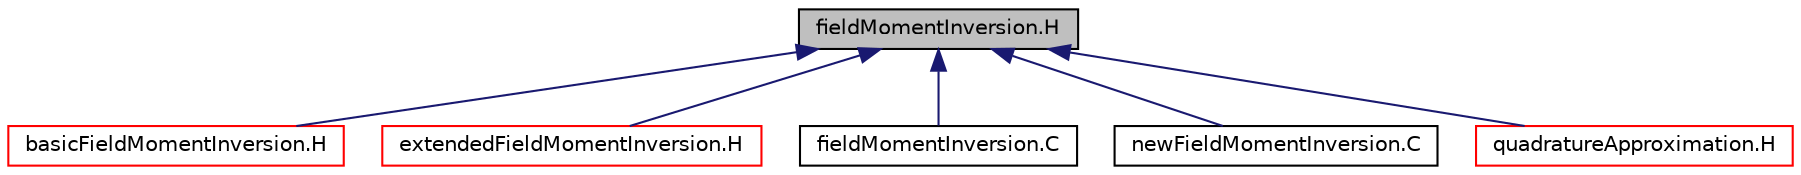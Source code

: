 digraph "fieldMomentInversion.H"
{
  bgcolor="transparent";
  edge [fontname="Helvetica",fontsize="10",labelfontname="Helvetica",labelfontsize="10"];
  node [fontname="Helvetica",fontsize="10",shape=record];
  Node1 [label="fieldMomentInversion.H",height=0.2,width=0.4,color="black", fillcolor="grey75", style="filled", fontcolor="black"];
  Node1 -> Node2 [dir="back",color="midnightblue",fontsize="10",style="solid",fontname="Helvetica"];
  Node2 [label="basicFieldMomentInversion.H",height=0.2,width=0.4,color="red",URL="$a00085.html"];
  Node1 -> Node3 [dir="back",color="midnightblue",fontsize="10",style="solid",fontname="Helvetica"];
  Node3 [label="extendedFieldMomentInversion.H",height=0.2,width=0.4,color="red",URL="$a00123.html"];
  Node1 -> Node4 [dir="back",color="midnightblue",fontsize="10",style="solid",fontname="Helvetica"];
  Node4 [label="fieldMomentInversion.C",height=0.2,width=0.4,color="black",URL="$a00126.html"];
  Node1 -> Node5 [dir="back",color="midnightblue",fontsize="10",style="solid",fontname="Helvetica"];
  Node5 [label="newFieldMomentInversion.C",height=0.2,width=0.4,color="black",URL="$a00183.html"];
  Node1 -> Node6 [dir="back",color="midnightblue",fontsize="10",style="solid",fontname="Helvetica"];
  Node6 [label="quadratureApproximation.H",height=0.2,width=0.4,color="red",URL="$a00215.html"];
}
